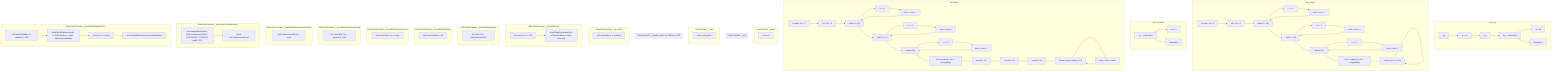 graph TD
subgraph test_try
    test_try_68["try"]
    test_try_69["a += 1"]
    test_try_70["try"]
    test_try_71["try ... catch (err)"]
    test_try_72["a = 19"]:::exitNode
    test_try_73["dump(err)"]:::exitNode
    test_try_68 --> test_try_69
    test_try_69 --> test_try_70
    test_try_70 --> test_try_71
    test_try_71 --> test_try_72
    test_try_71 --> test_try_73
end
subgraph test_loops
    test_loops_74["let sum: Int = 0"]
    test_loops_75["let i: Int = 0"]
    test_loops_76["while (i &lt; 10)"]
    test_loops_77["i = i + 1"]
    test_loops_78["sum = sum + i"]
    test_loops_79["until (i &gt; 10)"]
    test_loops_80["i = i - 1"]
    test_loops_81["sum = sum + i"]
    test_loops_82["repeat (10)"]
    test_loops_83["i = i + 1"]
    test_loops_84["sum = sum + i"]
    test_loops_85["let m: map&lt;Int, Int&gt; = emptyMap()"]
    test_loops_86["foreach ((k, v) of m)"]
    test_loops_74 --> test_loops_75
    test_loops_75 --> test_loops_76
    test_loops_76 --> test_loops_77
    test_loops_77 --> test_loops_78
    test_loops_78 --> test_loops_76
    test_loops_76 --> test_loops_79
    test_loops_79 --> test_loops_80
    test_loops_80 --> test_loops_81
    test_loops_81 --> test_loops_79
    test_loops_79 --> test_loops_82
    test_loops_82 --> test_loops_83
    test_loops_83 --> test_loops_84
    test_loops_84 --> test_loops_82
    test_loops_82 --> test_loops_85
    test_loops_85 --> test_loops_86
    test_loops_86 --> test_loops_86
end
subgraph testTryCatch
    testTryCatch_87["try ... catch (err)"]
    testTryCatch_88["a += 1"]:::exitNode
    testTryCatch_89["dump(err)"]:::exitNode
    testTryCatch_87 --> testTryCatch_88
    testTryCatch_87 --> testTryCatch_89
end
subgraph testLoops
    testLoops_90["let sum: Int = 0"]
    testLoops_91["let i: Int = 0"]
    testLoops_92["while (i &lt; 10)"]
    testLoops_93["i = i + 1"]
    testLoops_94["sum = sum + i"]
    testLoops_95["until (i &lt;= 0)"]
    testLoops_96["i = i - 1"]
    testLoops_97["sum = sum + i"]
    testLoops_98["repeat (10)"]
    testLoops_99["i = i + 1"]
    testLoops_100["sum = sum + i"]
    testLoops_101["let m: map&lt;Int, Int&gt; = emptyMap()"]
    testLoops_102["m.set(1, 10)"]
    testLoops_103["m.set(2, 20)"]
    testLoops_104["m.set(3, 30)"]
    testLoops_105["foreach ((key, value) of m)"]
    testLoops_106["sum = sum + value"]
    testLoops_90 --> testLoops_91
    testLoops_91 --> testLoops_92
    testLoops_92 --> testLoops_93
    testLoops_93 --> testLoops_94
    testLoops_94 --> testLoops_92
    testLoops_92 --> testLoops_95
    testLoops_95 --> testLoops_96
    testLoops_96 --> testLoops_97
    testLoops_97 --> testLoops_95
    testLoops_95 --> testLoops_98
    testLoops_98 --> testLoops_99
    testLoops_99 --> testLoops_100
    testLoops_100 --> testLoops_98
    testLoops_98 --> testLoops_101
    testLoops_101 --> testLoops_102
    testLoops_102 --> testLoops_103
    testLoops_103 --> testLoops_104
    testLoops_104 --> testLoops_105
    testLoops_105 --> testLoops_106
    testLoops_106 --> testLoops_105
end
subgraph TestContract__getter
    TestContract__getter_107["return 0"]:::exitNode
end
subgraph TestContractF__test
end
subgraph TestContractT__test
    TestContractT__test_108["return self.getA()"]:::exitNode
end
subgraph TestContractT__receive_external_fallback_1722
end
subgraph EffectTestContract__init_1942
    EffectTestContract__init_1942_109["self.destAddress = sender()"]:::exitNode
end
subgraph EffectTestContract__funcWithSend
    EffectTestContract__funcWithSend_110["let amount: Int = 100"]
    EffectTestContract__funcWithSend_111["send(SendParameters{to: self.destAddress, value: amount})"]:::exitNode
    EffectTestContract__funcWithSend_110 --> EffectTestContract__funcWithSend_111
end
subgraph EffectTestContract__funcWithStateRead
    EffectTestContract__funcWithStateRead_112["let value: Int = self.someVariable"]:::exitNode
end
subgraph EffectTestContract__funcWithStateWrite
    EffectTestContract__funcWithStateWrite_113["self.someVariable = 42"]:::exitNode
end
subgraph EffectTestContract__funcWithDatetimeAccess
    EffectTestContract__funcWithDatetimeAccess_114["let currentTime: Int = now()"]:::exitNode
end
subgraph EffectTestContract__funcWithRandomnessUse
    EffectTestContract__funcWithRandomnessUse_115["let randValue: Int = random(1, 100)"]:::exitNode
end
subgraph EffectTestContract__funcWithRandomnessSeedInit
    EffectTestContract__funcWithRandomnessSeedInit_116["self.randomnessSeed = seed"]:::exitNode
end
subgraph EffectTestContract__generatePseudoRandom
    EffectTestContract__generatePseudoRandom_117["self.randomnessSeed = (self.randomnessSeed * 1103515245 + 12345) % pow(2, 31)"]
    EffectTestContract__generatePseudoRandom_118["return self.randomnessSeed"]:::exitNode
    EffectTestContract__generatePseudoRandom_117 --> EffectTestContract__generatePseudoRandom_118
end
subgraph EffectTestContract__funcWithMultipleEffects
    EffectTestContract__funcWithMultipleEffects_119["self.someVariable += random(1, 100)"]
    EffectTestContract__funcWithMultipleEffects_120["send(SendParameters{to: self.destAddress, value: self.someVariable})"]
    EffectTestContract__funcWithMultipleEffects_121["let time: Int = now()"]
    EffectTestContract__funcWithMultipleEffects_122["self.funcWithRandomnessSeedInit(time)"]:::exitNode
    EffectTestContract__funcWithMultipleEffects_119 --> EffectTestContract__funcWithMultipleEffects_120
    EffectTestContract__funcWithMultipleEffects_120 --> EffectTestContract__funcWithMultipleEffects_121
    EffectTestContract__funcWithMultipleEffects_121 --> EffectTestContract__funcWithMultipleEffects_122
end